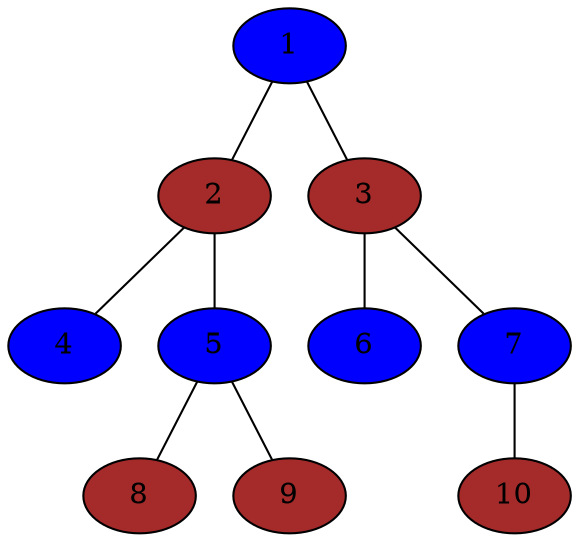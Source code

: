 graph
{
1 [fillcolor = Blue , style = filled];
2 [fillcolor = Brown , style = filled];
3 [fillcolor = Brown , style = filled];
4 [fillcolor = Blue , style = filled];
5 [fillcolor = Blue , style = filled];
6 [fillcolor = Blue , style = filled];
7 [fillcolor = Blue , style = filled];
8 [fillcolor = Brown , style = filled];
9 [fillcolor = Brown , style = filled];
10 [fillcolor = Brown , style = filled];
1--2;
1--3;
2--4;
2--5;
3--6;
3--7;
5--8;
5--9;
7--10;
}